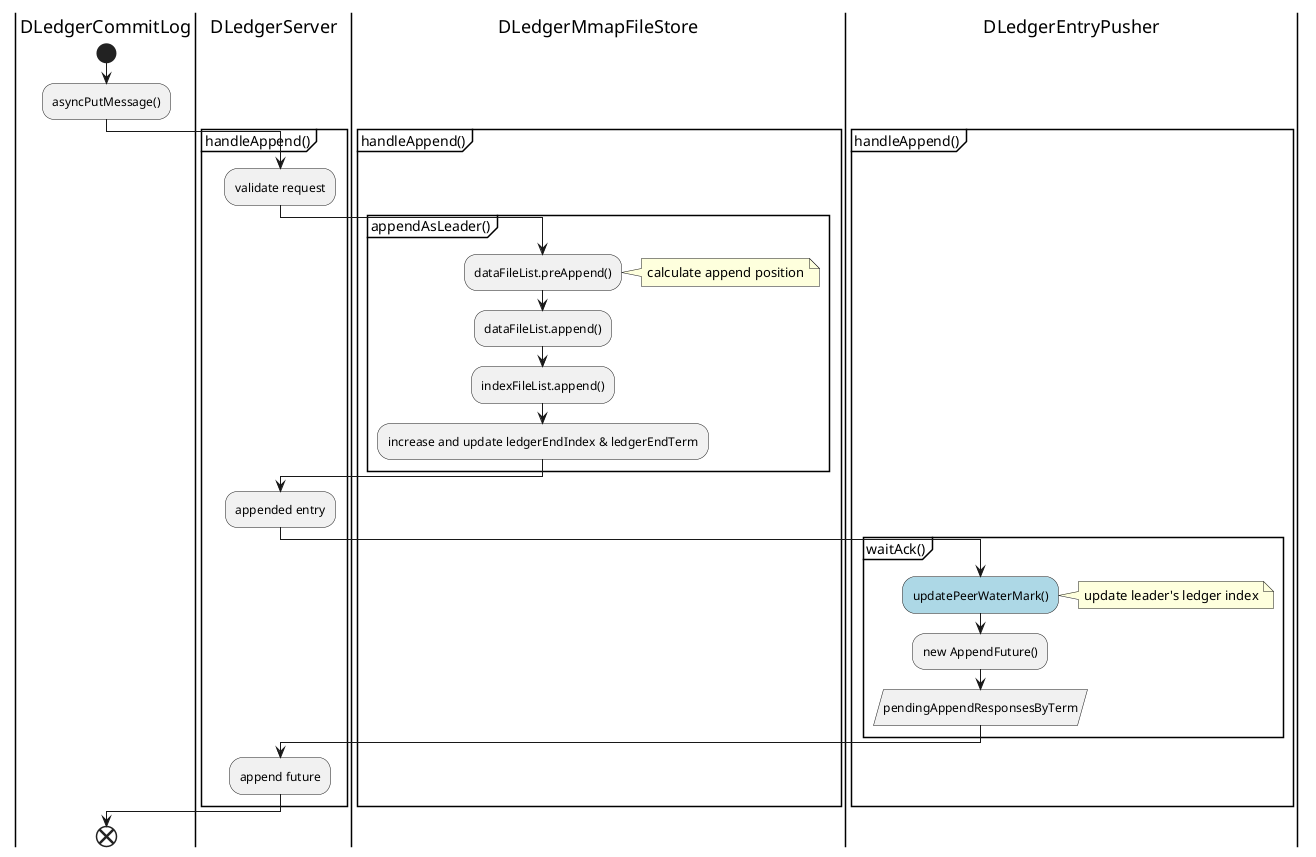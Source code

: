 @startuml
|DLedgerCommitLog|
start
:asyncPutMessage();
|DLedgerServer|
partition handleAppend() {
    :validate request;
    partition appendAsLeader() {
        |DLedgerMmapFileStore|
        :dataFileList.preAppend();
        note right: calculate append position
        :dataFileList.append();
        :indexFileList.append();
        :increase and update ledgerEndIndex & ledgerEndTerm;
    }
    |DLedgerServer|
    :appended entry;
    |DLedgerEntryPusher|
    partition waitAck() {
        #LightBlue:updatePeerWaterMark();
        note right: update leader's ledger index
        :new AppendFuture();
        ' 每个 term 的待响应的 AppendEntry 请求表
        :pendingAppendResponsesByTerm/
        ' 这里是一种通用的异步编程技巧，Leader节点需要等待
        ' 从节点复制完数据，通常会返回给客户端一个Future对象，客户端可
        ' 以调用该Future的get()方法同步等待结果，而服务端会将日志序号作
        ' 为键，Future作为值存储在内存（ConcurrentMap）中。当结果异步返
        ' 回后，需要根据日志序号找到对应的Future对象，最后填充结果，以
        ' 便客户端被唤醒，从而得到响应结果
    }
    |DLedgerServer|
    :append future;
}
|DLedgerCommitLog|
end
@enduml